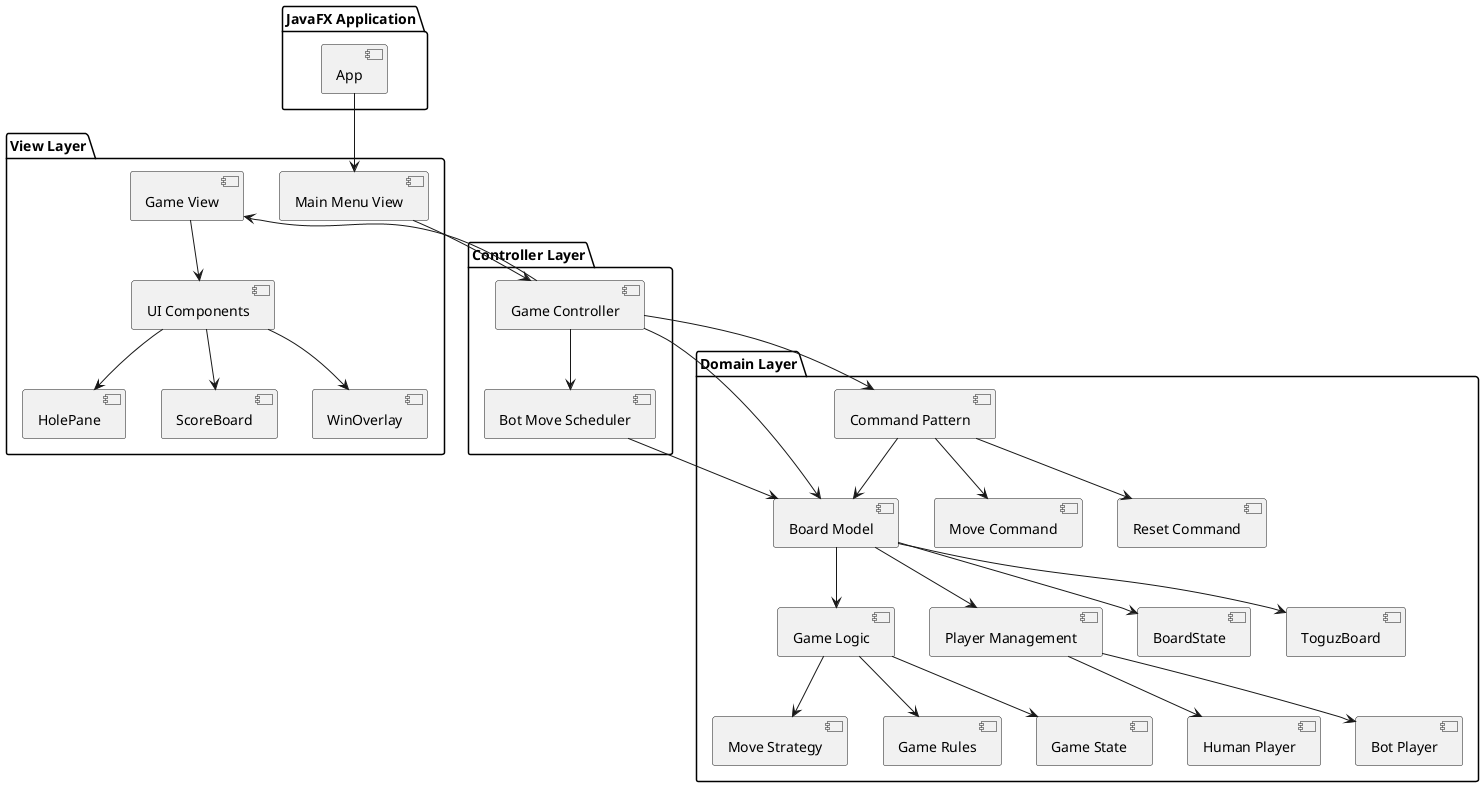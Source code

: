 @startuml ComponentDiagram

package "JavaFX Application" {
  [App]
}

package "View Layer" {
  [Main Menu View]
  [Game View]
  [UI Components]
  [UI Components] --> [HolePane]
  [UI Components] --> [ScoreBoard]
  [UI Components] --> [WinOverlay]
}

package "Controller Layer" {
  [Game Controller]
  [Bot Move Scheduler]
}

package "Domain Layer" {
  [Board Model]
  [Game Logic]
  [Player Management]
  [Command Pattern]
  [Board Model] --> [BoardState]
  [Board Model] --> [ToguzBoard]
  [Game Logic] --> [Move Strategy]
  [Game Logic] --> [Game Rules]
  [Game Logic] --> [Game State]
  [Player Management] --> [Human Player]
  [Player Management] --> [Bot Player]
  [Command Pattern] --> [Move Command]
  [Command Pattern] --> [Reset Command]
}

[App] --> [Main Menu View]
[Main Menu View] --> [Game Controller]
[Game Controller] --> [Game View]
[Game View] --> [UI Components]
[Game Controller] --> [Bot Move Scheduler]
[Game Controller] --> [Board Model]
[Game Controller] --> [Command Pattern]
[Bot Move Scheduler] --> [Board Model]
[Board Model] --> [Game Logic]
[Board Model] --> [Player Management]
[Command Pattern] --> [Board Model]

@enduml